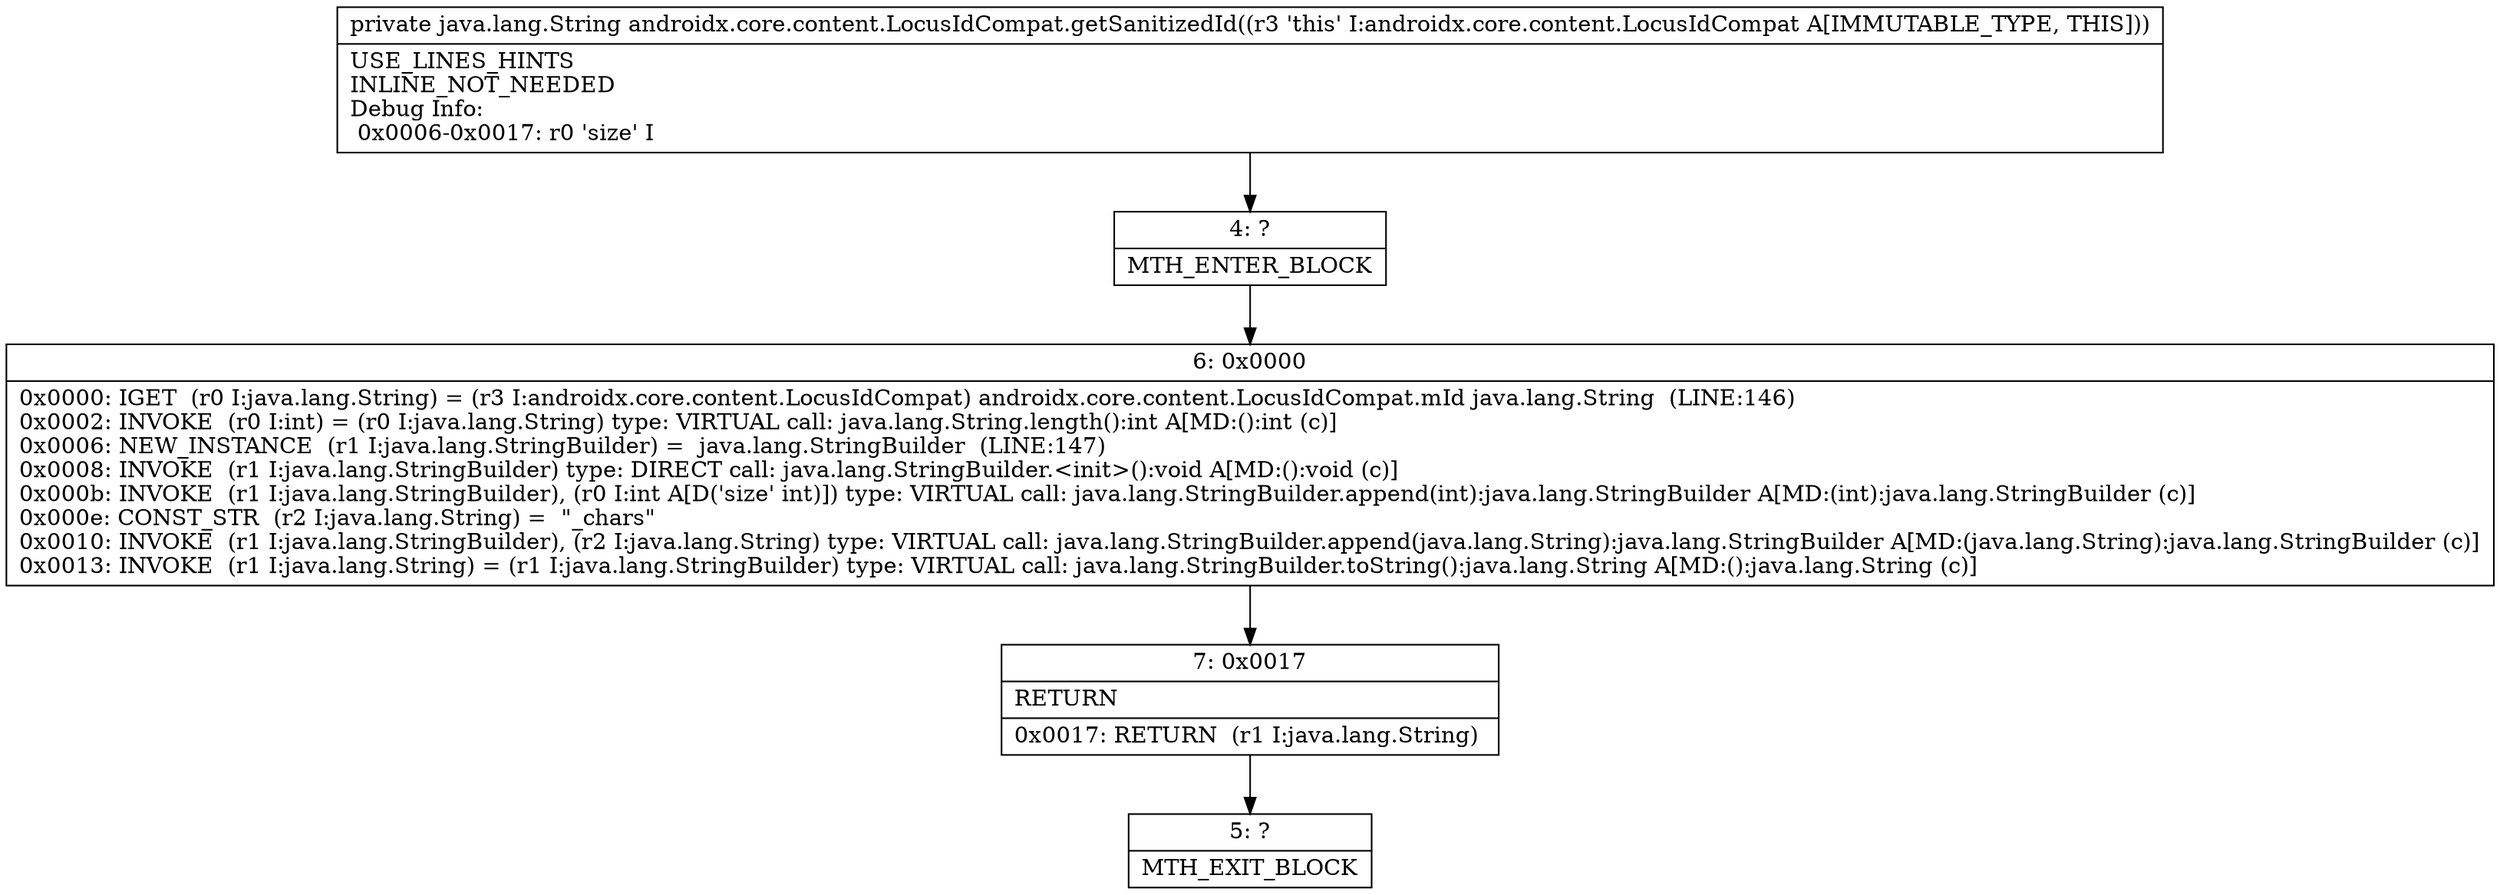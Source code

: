 digraph "CFG forandroidx.core.content.LocusIdCompat.getSanitizedId()Ljava\/lang\/String;" {
Node_4 [shape=record,label="{4\:\ ?|MTH_ENTER_BLOCK\l}"];
Node_6 [shape=record,label="{6\:\ 0x0000|0x0000: IGET  (r0 I:java.lang.String) = (r3 I:androidx.core.content.LocusIdCompat) androidx.core.content.LocusIdCompat.mId java.lang.String  (LINE:146)\l0x0002: INVOKE  (r0 I:int) = (r0 I:java.lang.String) type: VIRTUAL call: java.lang.String.length():int A[MD:():int (c)]\l0x0006: NEW_INSTANCE  (r1 I:java.lang.StringBuilder) =  java.lang.StringBuilder  (LINE:147)\l0x0008: INVOKE  (r1 I:java.lang.StringBuilder) type: DIRECT call: java.lang.StringBuilder.\<init\>():void A[MD:():void (c)]\l0x000b: INVOKE  (r1 I:java.lang.StringBuilder), (r0 I:int A[D('size' int)]) type: VIRTUAL call: java.lang.StringBuilder.append(int):java.lang.StringBuilder A[MD:(int):java.lang.StringBuilder (c)]\l0x000e: CONST_STR  (r2 I:java.lang.String) =  \"_chars\" \l0x0010: INVOKE  (r1 I:java.lang.StringBuilder), (r2 I:java.lang.String) type: VIRTUAL call: java.lang.StringBuilder.append(java.lang.String):java.lang.StringBuilder A[MD:(java.lang.String):java.lang.StringBuilder (c)]\l0x0013: INVOKE  (r1 I:java.lang.String) = (r1 I:java.lang.StringBuilder) type: VIRTUAL call: java.lang.StringBuilder.toString():java.lang.String A[MD:():java.lang.String (c)]\l}"];
Node_7 [shape=record,label="{7\:\ 0x0017|RETURN\l|0x0017: RETURN  (r1 I:java.lang.String) \l}"];
Node_5 [shape=record,label="{5\:\ ?|MTH_EXIT_BLOCK\l}"];
MethodNode[shape=record,label="{private java.lang.String androidx.core.content.LocusIdCompat.getSanitizedId((r3 'this' I:androidx.core.content.LocusIdCompat A[IMMUTABLE_TYPE, THIS]))  | USE_LINES_HINTS\lINLINE_NOT_NEEDED\lDebug Info:\l  0x0006\-0x0017: r0 'size' I\l}"];
MethodNode -> Node_4;Node_4 -> Node_6;
Node_6 -> Node_7;
Node_7 -> Node_5;
}

